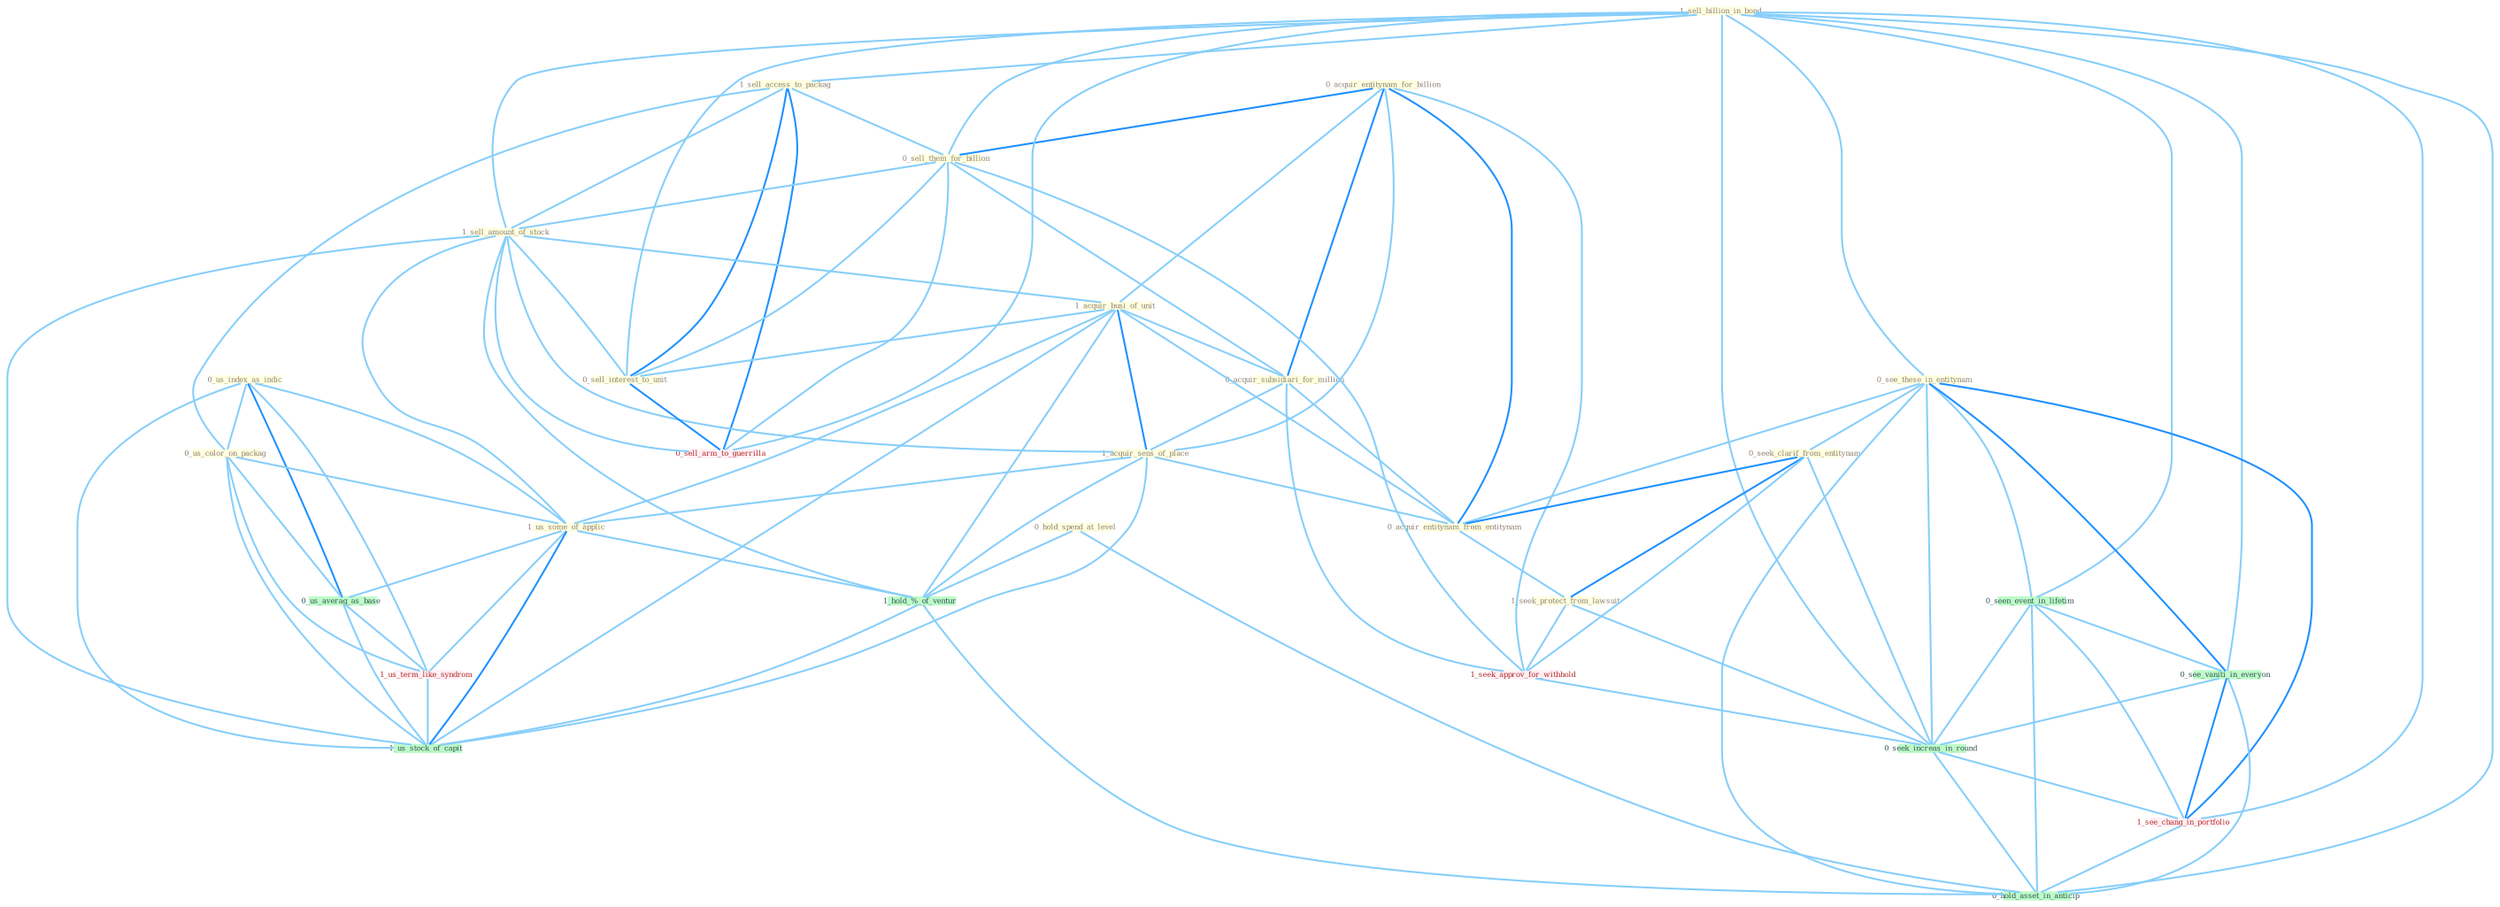 Graph G{ 
    node
    [shape=polygon,style=filled,width=.5,height=.06,color="#BDFCC9",fixedsize=true,fontsize=4,
    fontcolor="#2f4f4f"];
    {node
    [color="#ffffe0", fontcolor="#8b7d6b"] "0_acquir_entitynam_for_billion " "1_sell_billion_in_bond " "1_sell_access_to_packag " "0_sell_them_for_billion " "1_sell_amount_of_stock " "1_acquir_busi_of_unit " "0_hold_spend_at_level " "0_us_index_as_indic " "0_acquir_subsidiari_for_million " "0_sell_interest_to_unit " "1_acquir_sens_of_place " "0_see_these_in_entitynam " "0_us_color_on_packag " "0_seek_clarif_from_entitynam " "1_us_some_of_applic " "0_acquir_entitynam_from_entitynam " "1_seek_protect_from_lawsuit "}
{node [color="#fff0f5", fontcolor="#b22222"] "1_us_term_like_syndrom " "1_seek_approv_for_withhold " "0_sell_arm_to_guerrilla " "1_see_chang_in_portfolio "}
edge [color="#B0E2FF"];

	"0_acquir_entitynam_for_billion " -- "0_sell_them_for_billion " [w="2", color="#1e90ff" , len=0.8];
	"0_acquir_entitynam_for_billion " -- "1_acquir_busi_of_unit " [w="1", color="#87cefa" ];
	"0_acquir_entitynam_for_billion " -- "0_acquir_subsidiari_for_million " [w="2", color="#1e90ff" , len=0.8];
	"0_acquir_entitynam_for_billion " -- "1_acquir_sens_of_place " [w="1", color="#87cefa" ];
	"0_acquir_entitynam_for_billion " -- "0_acquir_entitynam_from_entitynam " [w="2", color="#1e90ff" , len=0.8];
	"0_acquir_entitynam_for_billion " -- "1_seek_approv_for_withhold " [w="1", color="#87cefa" ];
	"1_sell_billion_in_bond " -- "1_sell_access_to_packag " [w="1", color="#87cefa" ];
	"1_sell_billion_in_bond " -- "0_sell_them_for_billion " [w="1", color="#87cefa" ];
	"1_sell_billion_in_bond " -- "1_sell_amount_of_stock " [w="1", color="#87cefa" ];
	"1_sell_billion_in_bond " -- "0_sell_interest_to_unit " [w="1", color="#87cefa" ];
	"1_sell_billion_in_bond " -- "0_see_these_in_entitynam " [w="1", color="#87cefa" ];
	"1_sell_billion_in_bond " -- "0_seen_event_in_lifetim " [w="1", color="#87cefa" ];
	"1_sell_billion_in_bond " -- "0_see_vaniti_in_everyon " [w="1", color="#87cefa" ];
	"1_sell_billion_in_bond " -- "0_sell_arm_to_guerrilla " [w="1", color="#87cefa" ];
	"1_sell_billion_in_bond " -- "0_seek_increas_in_round " [w="1", color="#87cefa" ];
	"1_sell_billion_in_bond " -- "1_see_chang_in_portfolio " [w="1", color="#87cefa" ];
	"1_sell_billion_in_bond " -- "0_hold_asset_in_anticip " [w="1", color="#87cefa" ];
	"1_sell_access_to_packag " -- "0_sell_them_for_billion " [w="1", color="#87cefa" ];
	"1_sell_access_to_packag " -- "1_sell_amount_of_stock " [w="1", color="#87cefa" ];
	"1_sell_access_to_packag " -- "0_sell_interest_to_unit " [w="2", color="#1e90ff" , len=0.8];
	"1_sell_access_to_packag " -- "0_us_color_on_packag " [w="1", color="#87cefa" ];
	"1_sell_access_to_packag " -- "0_sell_arm_to_guerrilla " [w="2", color="#1e90ff" , len=0.8];
	"0_sell_them_for_billion " -- "1_sell_amount_of_stock " [w="1", color="#87cefa" ];
	"0_sell_them_for_billion " -- "0_acquir_subsidiari_for_million " [w="1", color="#87cefa" ];
	"0_sell_them_for_billion " -- "0_sell_interest_to_unit " [w="1", color="#87cefa" ];
	"0_sell_them_for_billion " -- "1_seek_approv_for_withhold " [w="1", color="#87cefa" ];
	"0_sell_them_for_billion " -- "0_sell_arm_to_guerrilla " [w="1", color="#87cefa" ];
	"1_sell_amount_of_stock " -- "1_acquir_busi_of_unit " [w="1", color="#87cefa" ];
	"1_sell_amount_of_stock " -- "0_sell_interest_to_unit " [w="1", color="#87cefa" ];
	"1_sell_amount_of_stock " -- "1_acquir_sens_of_place " [w="1", color="#87cefa" ];
	"1_sell_amount_of_stock " -- "1_us_some_of_applic " [w="1", color="#87cefa" ];
	"1_sell_amount_of_stock " -- "1_hold_%_of_ventur " [w="1", color="#87cefa" ];
	"1_sell_amount_of_stock " -- "0_sell_arm_to_guerrilla " [w="1", color="#87cefa" ];
	"1_sell_amount_of_stock " -- "1_us_stock_of_capit " [w="1", color="#87cefa" ];
	"1_acquir_busi_of_unit " -- "0_acquir_subsidiari_for_million " [w="1", color="#87cefa" ];
	"1_acquir_busi_of_unit " -- "0_sell_interest_to_unit " [w="1", color="#87cefa" ];
	"1_acquir_busi_of_unit " -- "1_acquir_sens_of_place " [w="2", color="#1e90ff" , len=0.8];
	"1_acquir_busi_of_unit " -- "1_us_some_of_applic " [w="1", color="#87cefa" ];
	"1_acquir_busi_of_unit " -- "0_acquir_entitynam_from_entitynam " [w="1", color="#87cefa" ];
	"1_acquir_busi_of_unit " -- "1_hold_%_of_ventur " [w="1", color="#87cefa" ];
	"1_acquir_busi_of_unit " -- "1_us_stock_of_capit " [w="1", color="#87cefa" ];
	"0_hold_spend_at_level " -- "1_hold_%_of_ventur " [w="1", color="#87cefa" ];
	"0_hold_spend_at_level " -- "0_hold_asset_in_anticip " [w="1", color="#87cefa" ];
	"0_us_index_as_indic " -- "0_us_color_on_packag " [w="1", color="#87cefa" ];
	"0_us_index_as_indic " -- "1_us_some_of_applic " [w="1", color="#87cefa" ];
	"0_us_index_as_indic " -- "0_us_averag_as_base " [w="2", color="#1e90ff" , len=0.8];
	"0_us_index_as_indic " -- "1_us_term_like_syndrom " [w="1", color="#87cefa" ];
	"0_us_index_as_indic " -- "1_us_stock_of_capit " [w="1", color="#87cefa" ];
	"0_acquir_subsidiari_for_million " -- "1_acquir_sens_of_place " [w="1", color="#87cefa" ];
	"0_acquir_subsidiari_for_million " -- "0_acquir_entitynam_from_entitynam " [w="1", color="#87cefa" ];
	"0_acquir_subsidiari_for_million " -- "1_seek_approv_for_withhold " [w="1", color="#87cefa" ];
	"0_sell_interest_to_unit " -- "0_sell_arm_to_guerrilla " [w="2", color="#1e90ff" , len=0.8];
	"1_acquir_sens_of_place " -- "1_us_some_of_applic " [w="1", color="#87cefa" ];
	"1_acquir_sens_of_place " -- "0_acquir_entitynam_from_entitynam " [w="1", color="#87cefa" ];
	"1_acquir_sens_of_place " -- "1_hold_%_of_ventur " [w="1", color="#87cefa" ];
	"1_acquir_sens_of_place " -- "1_us_stock_of_capit " [w="1", color="#87cefa" ];
	"0_see_these_in_entitynam " -- "0_seek_clarif_from_entitynam " [w="1", color="#87cefa" ];
	"0_see_these_in_entitynam " -- "0_acquir_entitynam_from_entitynam " [w="1", color="#87cefa" ];
	"0_see_these_in_entitynam " -- "0_seen_event_in_lifetim " [w="1", color="#87cefa" ];
	"0_see_these_in_entitynam " -- "0_see_vaniti_in_everyon " [w="2", color="#1e90ff" , len=0.8];
	"0_see_these_in_entitynam " -- "0_seek_increas_in_round " [w="1", color="#87cefa" ];
	"0_see_these_in_entitynam " -- "1_see_chang_in_portfolio " [w="2", color="#1e90ff" , len=0.8];
	"0_see_these_in_entitynam " -- "0_hold_asset_in_anticip " [w="1", color="#87cefa" ];
	"0_us_color_on_packag " -- "1_us_some_of_applic " [w="1", color="#87cefa" ];
	"0_us_color_on_packag " -- "0_us_averag_as_base " [w="1", color="#87cefa" ];
	"0_us_color_on_packag " -- "1_us_term_like_syndrom " [w="1", color="#87cefa" ];
	"0_us_color_on_packag " -- "1_us_stock_of_capit " [w="1", color="#87cefa" ];
	"0_seek_clarif_from_entitynam " -- "0_acquir_entitynam_from_entitynam " [w="2", color="#1e90ff" , len=0.8];
	"0_seek_clarif_from_entitynam " -- "1_seek_protect_from_lawsuit " [w="2", color="#1e90ff" , len=0.8];
	"0_seek_clarif_from_entitynam " -- "1_seek_approv_for_withhold " [w="1", color="#87cefa" ];
	"0_seek_clarif_from_entitynam " -- "0_seek_increas_in_round " [w="1", color="#87cefa" ];
	"1_us_some_of_applic " -- "0_us_averag_as_base " [w="1", color="#87cefa" ];
	"1_us_some_of_applic " -- "1_us_term_like_syndrom " [w="1", color="#87cefa" ];
	"1_us_some_of_applic " -- "1_hold_%_of_ventur " [w="1", color="#87cefa" ];
	"1_us_some_of_applic " -- "1_us_stock_of_capit " [w="2", color="#1e90ff" , len=0.8];
	"0_acquir_entitynam_from_entitynam " -- "1_seek_protect_from_lawsuit " [w="1", color="#87cefa" ];
	"1_seek_protect_from_lawsuit " -- "1_seek_approv_for_withhold " [w="1", color="#87cefa" ];
	"1_seek_protect_from_lawsuit " -- "0_seek_increas_in_round " [w="1", color="#87cefa" ];
	"0_seen_event_in_lifetim " -- "0_see_vaniti_in_everyon " [w="1", color="#87cefa" ];
	"0_seen_event_in_lifetim " -- "0_seek_increas_in_round " [w="1", color="#87cefa" ];
	"0_seen_event_in_lifetim " -- "1_see_chang_in_portfolio " [w="1", color="#87cefa" ];
	"0_seen_event_in_lifetim " -- "0_hold_asset_in_anticip " [w="1", color="#87cefa" ];
	"0_us_averag_as_base " -- "1_us_term_like_syndrom " [w="1", color="#87cefa" ];
	"0_us_averag_as_base " -- "1_us_stock_of_capit " [w="1", color="#87cefa" ];
	"1_us_term_like_syndrom " -- "1_us_stock_of_capit " [w="1", color="#87cefa" ];
	"1_seek_approv_for_withhold " -- "0_seek_increas_in_round " [w="1", color="#87cefa" ];
	"1_hold_%_of_ventur " -- "1_us_stock_of_capit " [w="1", color="#87cefa" ];
	"1_hold_%_of_ventur " -- "0_hold_asset_in_anticip " [w="1", color="#87cefa" ];
	"0_see_vaniti_in_everyon " -- "0_seek_increas_in_round " [w="1", color="#87cefa" ];
	"0_see_vaniti_in_everyon " -- "1_see_chang_in_portfolio " [w="2", color="#1e90ff" , len=0.8];
	"0_see_vaniti_in_everyon " -- "0_hold_asset_in_anticip " [w="1", color="#87cefa" ];
	"0_seek_increas_in_round " -- "1_see_chang_in_portfolio " [w="1", color="#87cefa" ];
	"0_seek_increas_in_round " -- "0_hold_asset_in_anticip " [w="1", color="#87cefa" ];
	"1_see_chang_in_portfolio " -- "0_hold_asset_in_anticip " [w="1", color="#87cefa" ];
}